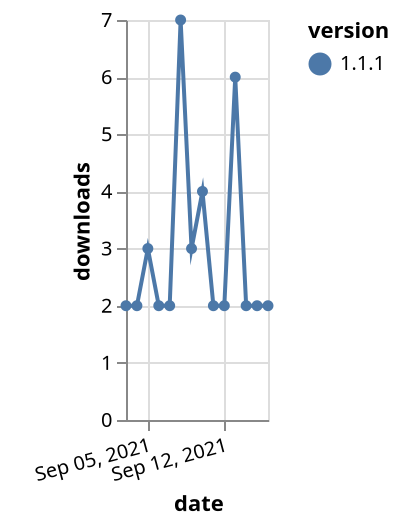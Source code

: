 {"$schema": "https://vega.github.io/schema/vega-lite/v5.json", "description": "A simple bar chart with embedded data.", "data": {"values": [{"date": "2021-09-03", "total": 3175, "delta": 2, "version": "1.1.1"}, {"date": "2021-09-04", "total": 3177, "delta": 2, "version": "1.1.1"}, {"date": "2021-09-05", "total": 3180, "delta": 3, "version": "1.1.1"}, {"date": "2021-09-06", "total": 3182, "delta": 2, "version": "1.1.1"}, {"date": "2021-09-07", "total": 3184, "delta": 2, "version": "1.1.1"}, {"date": "2021-09-08", "total": 3191, "delta": 7, "version": "1.1.1"}, {"date": "2021-09-09", "total": 3194, "delta": 3, "version": "1.1.1"}, {"date": "2021-09-10", "total": 3198, "delta": 4, "version": "1.1.1"}, {"date": "2021-09-11", "total": 3200, "delta": 2, "version": "1.1.1"}, {"date": "2021-09-12", "total": 3202, "delta": 2, "version": "1.1.1"}, {"date": "2021-09-13", "total": 3208, "delta": 6, "version": "1.1.1"}, {"date": "2021-09-14", "total": 3210, "delta": 2, "version": "1.1.1"}, {"date": "2021-09-15", "total": 3212, "delta": 2, "version": "1.1.1"}, {"date": "2021-09-16", "total": 3214, "delta": 2, "version": "1.1.1"}]}, "width": "container", "mark": {"type": "line", "point": {"filled": true}}, "encoding": {"x": {"field": "date", "type": "temporal", "timeUnit": "yearmonthdate", "title": "date", "axis": {"labelAngle": -15}}, "y": {"field": "delta", "type": "quantitative", "title": "downloads"}, "color": {"field": "version", "type": "nominal"}, "tooltip": {"field": "delta"}}}